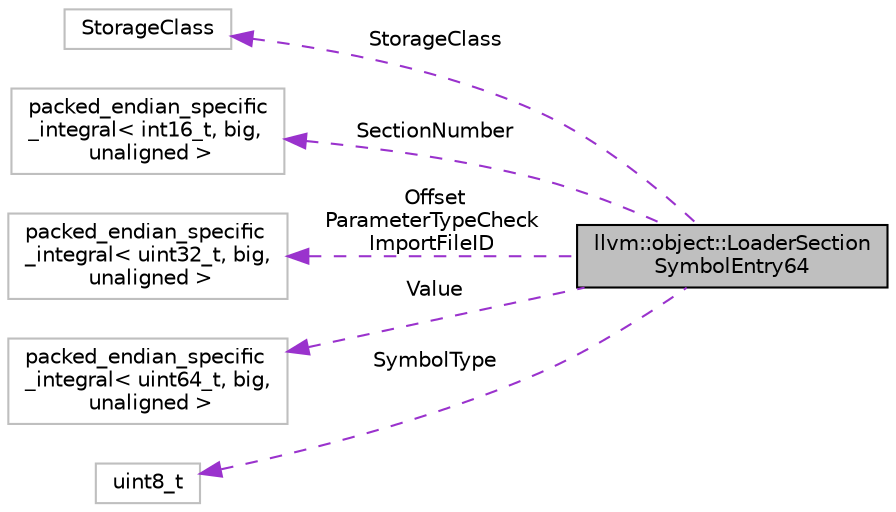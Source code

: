 digraph "llvm::object::LoaderSectionSymbolEntry64"
{
 // LATEX_PDF_SIZE
  bgcolor="transparent";
  edge [fontname="Helvetica",fontsize="10",labelfontname="Helvetica",labelfontsize="10"];
  node [fontname="Helvetica",fontsize="10",shape=record];
  rankdir="LR";
  Node1 [label="llvm::object::LoaderSection\lSymbolEntry64",height=0.2,width=0.4,color="black", fillcolor="grey75", style="filled", fontcolor="black",tooltip=" "];
  Node2 -> Node1 [dir="back",color="darkorchid3",fontsize="10",style="dashed",label=" StorageClass" ,fontname="Helvetica"];
  Node2 [label="StorageClass",height=0.2,width=0.4,color="grey75",tooltip=" "];
  Node3 -> Node1 [dir="back",color="darkorchid3",fontsize="10",style="dashed",label=" SectionNumber" ,fontname="Helvetica"];
  Node3 [label="packed_endian_specific\l_integral\< int16_t, big,\l unaligned \>",height=0.2,width=0.4,color="grey75",tooltip=" "];
  Node4 -> Node1 [dir="back",color="darkorchid3",fontsize="10",style="dashed",label=" Offset\nParameterTypeCheck\nImportFileID" ,fontname="Helvetica"];
  Node4 [label="packed_endian_specific\l_integral\< uint32_t, big,\l unaligned \>",height=0.2,width=0.4,color="grey75",tooltip=" "];
  Node5 -> Node1 [dir="back",color="darkorchid3",fontsize="10",style="dashed",label=" Value" ,fontname="Helvetica"];
  Node5 [label="packed_endian_specific\l_integral\< uint64_t, big,\l unaligned \>",height=0.2,width=0.4,color="grey75",tooltip=" "];
  Node6 -> Node1 [dir="back",color="darkorchid3",fontsize="10",style="dashed",label=" SymbolType" ,fontname="Helvetica"];
  Node6 [label="uint8_t",height=0.2,width=0.4,color="grey75",tooltip=" "];
}
